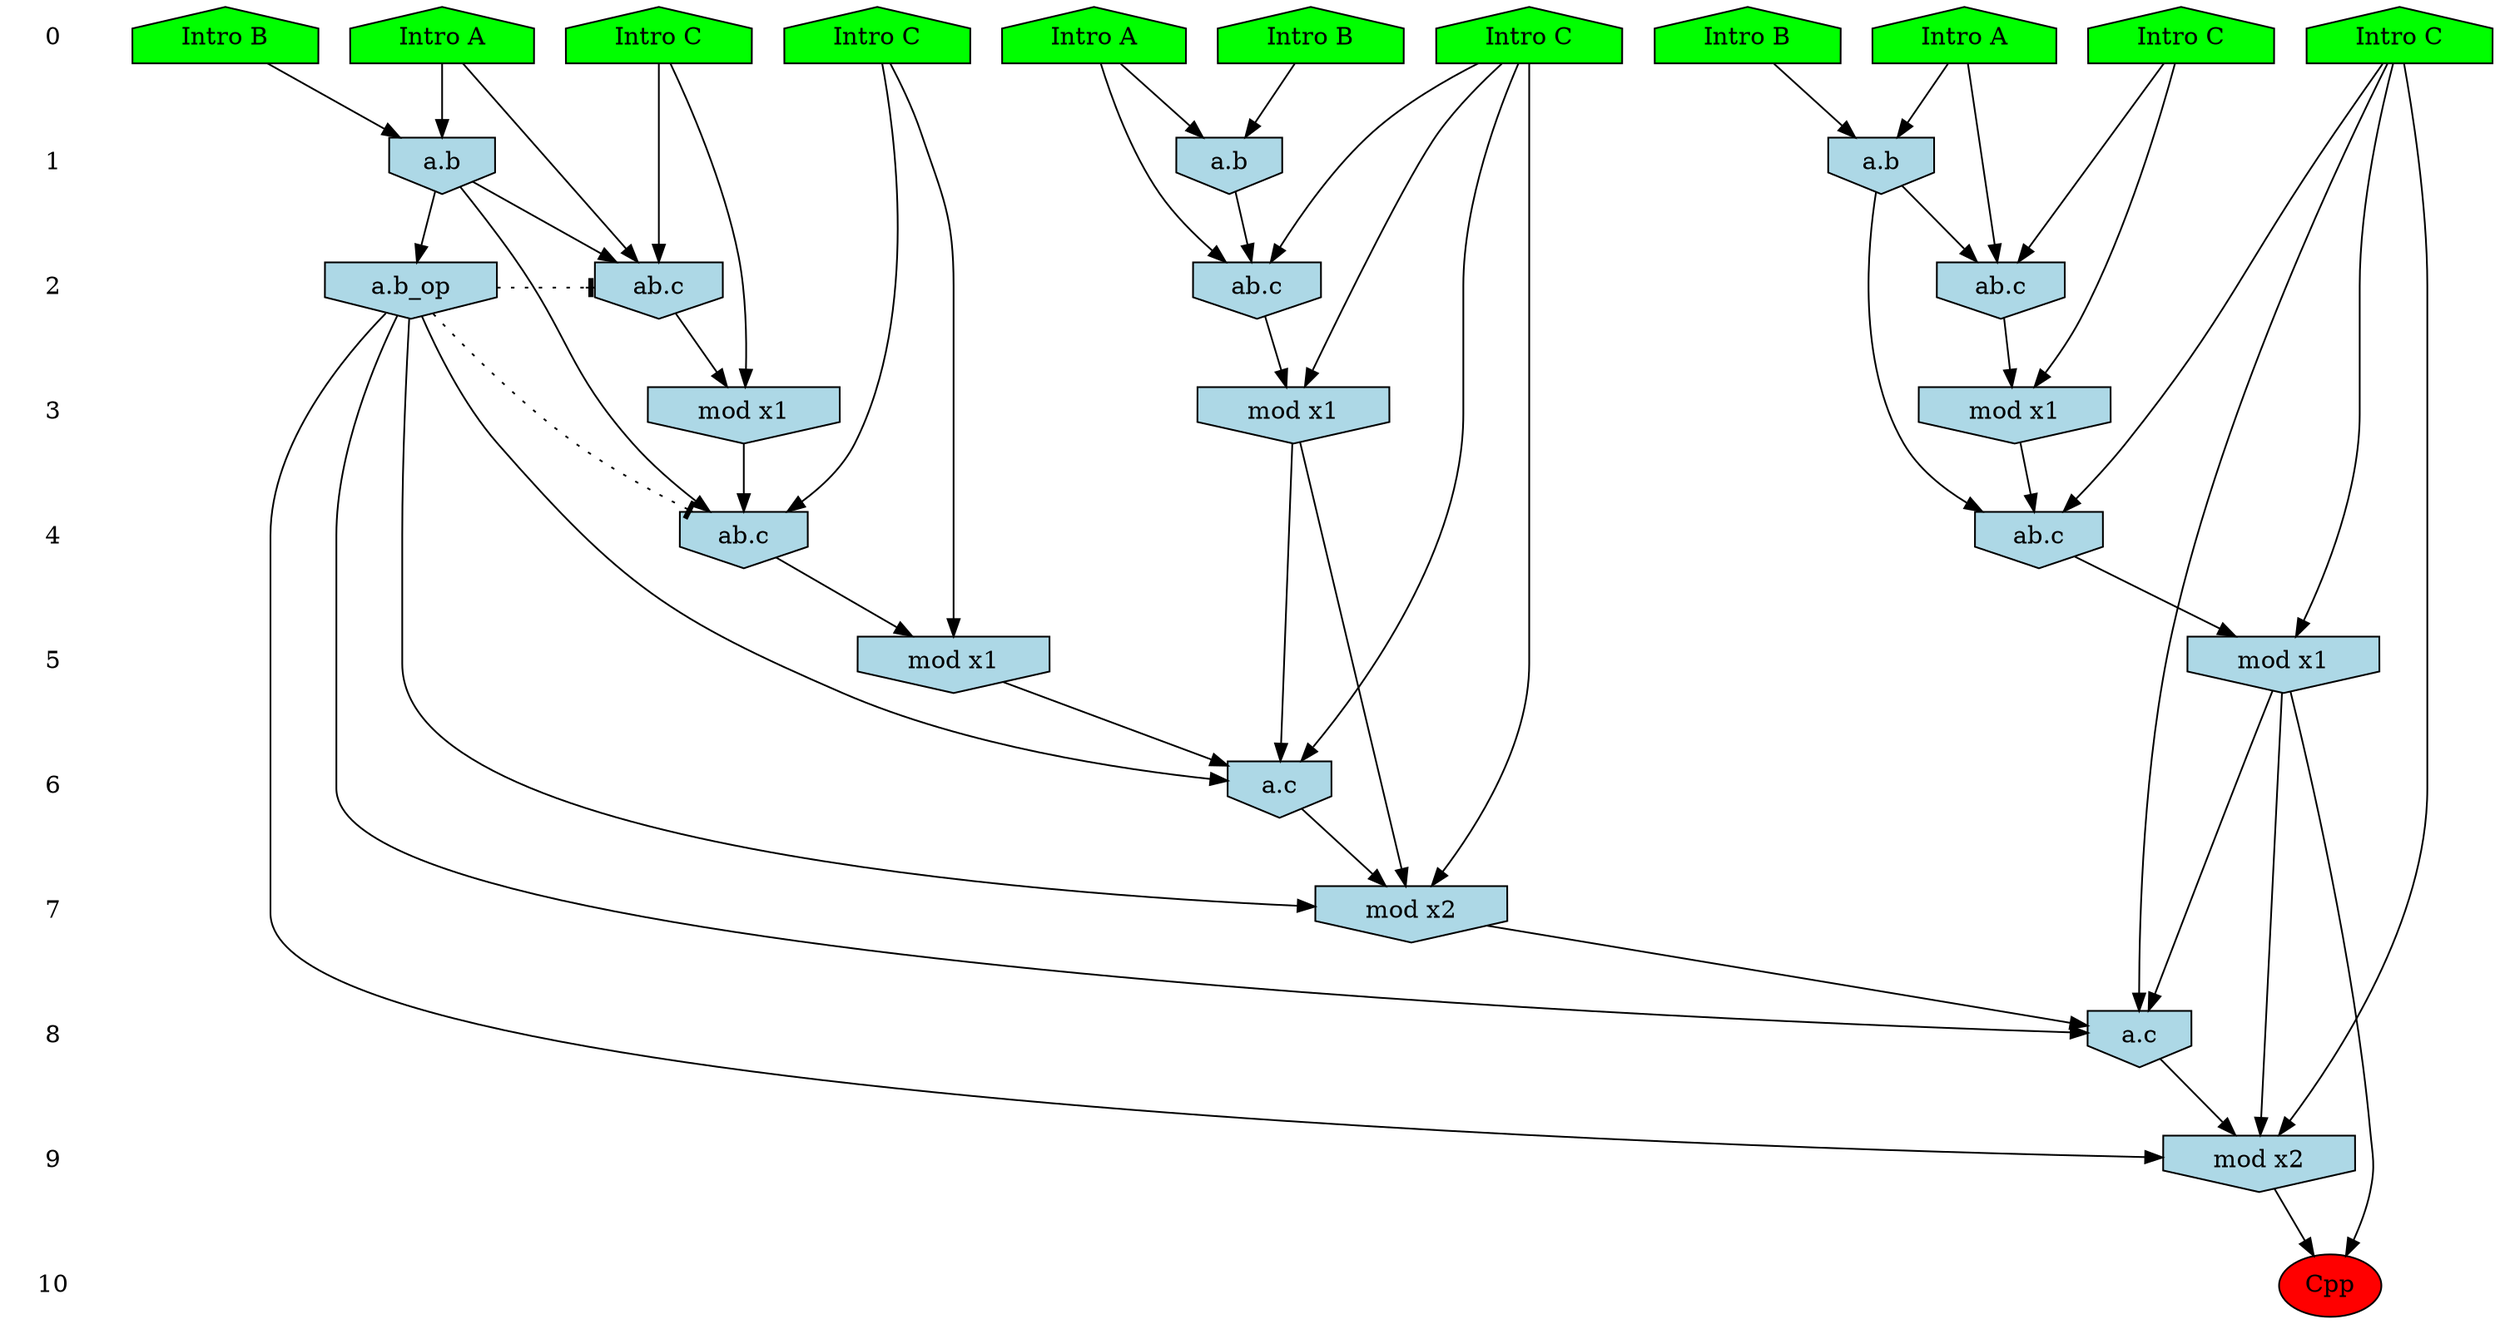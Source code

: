 /* Compression of 1 causal flows obtained in average at 1.261763E+01 t.u */
/* Compressed causal flows were: [1900] */
digraph G{
 ranksep=.5 ; 
{ rank = same ; "0" [shape=plaintext] ; node_1 [label ="Intro B", shape=house, style=filled, fillcolor=green] ;
node_2 [label ="Intro B", shape=house, style=filled, fillcolor=green] ;
node_3 [label ="Intro B", shape=house, style=filled, fillcolor=green] ;
node_4 [label ="Intro A", shape=house, style=filled, fillcolor=green] ;
node_5 [label ="Intro A", shape=house, style=filled, fillcolor=green] ;
node_6 [label ="Intro A", shape=house, style=filled, fillcolor=green] ;
node_7 [label ="Intro C", shape=house, style=filled, fillcolor=green] ;
node_8 [label ="Intro C", shape=house, style=filled, fillcolor=green] ;
node_9 [label ="Intro C", shape=house, style=filled, fillcolor=green] ;
node_10 [label ="Intro C", shape=house, style=filled, fillcolor=green] ;
node_11 [label ="Intro C", shape=house, style=filled, fillcolor=green] ;
}
{ rank = same ; "1" [shape=plaintext] ; node_12 [label="a.b", shape=invhouse, style=filled, fillcolor = lightblue] ;
node_14 [label="a.b", shape=invhouse, style=filled, fillcolor = lightblue] ;
node_19 [label="a.b", shape=invhouse, style=filled, fillcolor = lightblue] ;
}
{ rank = same ; "2" [shape=plaintext] ; node_13 [label="ab.c", shape=invhouse, style=filled, fillcolor = lightblue] ;
node_15 [label="ab.c", shape=invhouse, style=filled, fillcolor = lightblue] ;
node_21 [label="ab.c", shape=invhouse, style=filled, fillcolor = lightblue] ;
node_22 [label="a.b_op", shape=invhouse, style=filled, fillcolor = lightblue] ;
}
{ rank = same ; "3" [shape=plaintext] ; node_16 [label="mod x1", shape=invhouse, style=filled, fillcolor = lightblue] ;
node_17 [label="mod x1", shape=invhouse, style=filled, fillcolor = lightblue] ;
node_23 [label="mod x1", shape=invhouse, style=filled, fillcolor = lightblue] ;
}
{ rank = same ; "4" [shape=plaintext] ; node_18 [label="ab.c", shape=invhouse, style=filled, fillcolor = lightblue] ;
node_25 [label="ab.c", shape=invhouse, style=filled, fillcolor = lightblue] ;
}
{ rank = same ; "5" [shape=plaintext] ; node_20 [label="mod x1", shape=invhouse, style=filled, fillcolor = lightblue] ;
node_26 [label="mod x1", shape=invhouse, style=filled, fillcolor = lightblue] ;
}
{ rank = same ; "6" [shape=plaintext] ; node_24 [label="a.c", shape=invhouse, style=filled, fillcolor = lightblue] ;
}
{ rank = same ; "7" [shape=plaintext] ; node_27 [label="mod x2", shape=invhouse, style=filled, fillcolor = lightblue] ;
}
{ rank = same ; "8" [shape=plaintext] ; node_28 [label="a.c", shape=invhouse, style=filled, fillcolor = lightblue] ;
}
{ rank = same ; "9" [shape=plaintext] ; node_29 [label="mod x2", shape=invhouse, style=filled, fillcolor = lightblue] ;
}
{ rank = same ; "10" [shape=plaintext] ; node_30 [label ="Cpp", style=filled, fillcolor=red] ;
}
"0" -> "1" [style="invis"]; 
"1" -> "2" [style="invis"]; 
"2" -> "3" [style="invis"]; 
"3" -> "4" [style="invis"]; 
"4" -> "5" [style="invis"]; 
"5" -> "6" [style="invis"]; 
"6" -> "7" [style="invis"]; 
"7" -> "8" [style="invis"]; 
"8" -> "9" [style="invis"]; 
"9" -> "10" [style="invis"]; 
node_3 -> node_12
node_6 -> node_12
node_6 -> node_13
node_9 -> node_13
node_12 -> node_13
node_2 -> node_14
node_5 -> node_14
node_5 -> node_15
node_10 -> node_15
node_14 -> node_15
node_10 -> node_16
node_15 -> node_16
node_9 -> node_17
node_13 -> node_17
node_8 -> node_18
node_14 -> node_18
node_16 -> node_18
node_1 -> node_19
node_4 -> node_19
node_8 -> node_20
node_18 -> node_20
node_4 -> node_21
node_11 -> node_21
node_19 -> node_21
node_14 -> node_22
node_11 -> node_23
node_21 -> node_23
node_9 -> node_24
node_17 -> node_24
node_20 -> node_24
node_22 -> node_24
node_7 -> node_25
node_19 -> node_25
node_23 -> node_25
node_7 -> node_26
node_25 -> node_26
node_9 -> node_27
node_17 -> node_27
node_22 -> node_27
node_24 -> node_27
node_7 -> node_28
node_22 -> node_28
node_26 -> node_28
node_27 -> node_28
node_7 -> node_29
node_22 -> node_29
node_26 -> node_29
node_28 -> node_29
node_26 -> node_30
node_29 -> node_30
node_22 -> node_18 [style=dotted, arrowhead = tee] 
node_22 -> node_15 [style=dotted, arrowhead = tee] 
}
/*
 Dot generation time: 0.001596
*/